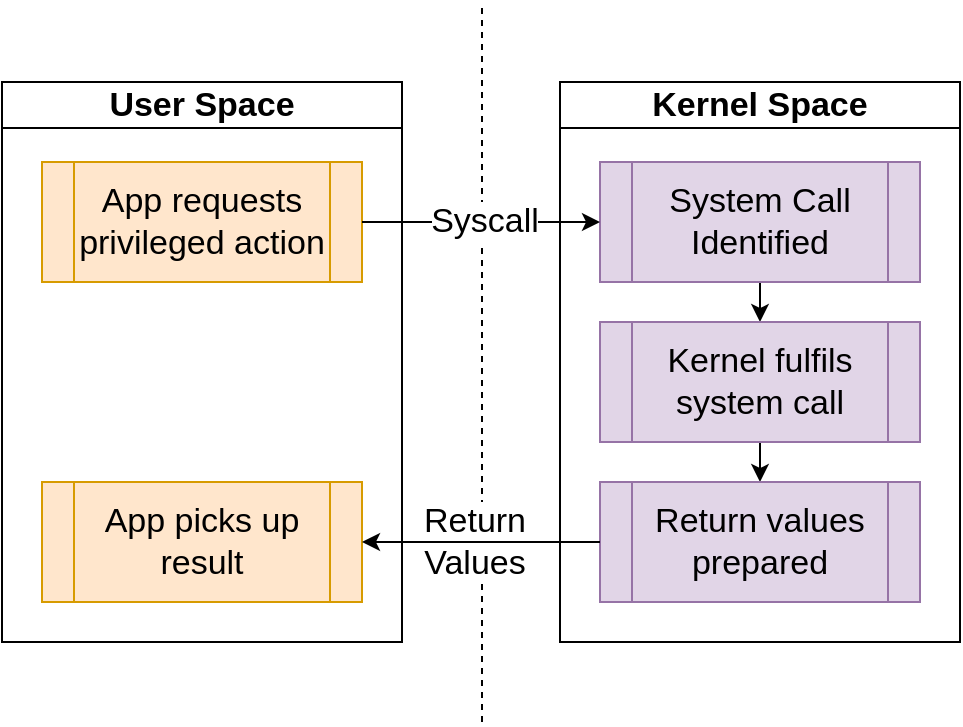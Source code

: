 <mxfile version="26.2.15">
  <diagram name="Page-1" id="X3EOScUnXfwoyKRGTEeu">
    <mxGraphModel dx="1234" dy="898" grid="1" gridSize="10" guides="1" tooltips="1" connect="1" arrows="1" fold="1" page="1" pageScale="1" pageWidth="1169" pageHeight="827" math="0" shadow="0">
      <root>
        <mxCell id="0" />
        <mxCell id="1" parent="0" />
        <mxCell id="pfvdHp6aUZQWzOE-w3Th-5" value="&lt;font&gt;User Space&lt;/font&gt;" style="swimlane;whiteSpace=wrap;html=1;fontSize=17;" parent="1" vertex="1">
          <mxGeometry x="240" y="80" width="200" height="280" as="geometry" />
        </mxCell>
        <mxCell id="pfvdHp6aUZQWzOE-w3Th-7" value="&lt;font&gt;App requests&lt;/font&gt;&lt;div&gt;&lt;font&gt;privileged action&lt;/font&gt;&lt;/div&gt;" style="shape=process;whiteSpace=wrap;html=1;backgroundOutline=1;fillColor=#ffe6cc;strokeColor=#d79b00;fontSize=17;" parent="pfvdHp6aUZQWzOE-w3Th-5" vertex="1">
          <mxGeometry x="20" y="40" width="160" height="60" as="geometry" />
        </mxCell>
        <mxCell id="pfvdHp6aUZQWzOE-w3Th-16" value="&lt;span&gt;App picks up result&lt;/span&gt;" style="shape=process;whiteSpace=wrap;html=1;backgroundOutline=1;fillColor=#ffe6cc;strokeColor=#d79b00;fontSize=17;" parent="pfvdHp6aUZQWzOE-w3Th-5" vertex="1">
          <mxGeometry x="20" y="200" width="160" height="60" as="geometry" />
        </mxCell>
        <mxCell id="pfvdHp6aUZQWzOE-w3Th-6" value="&lt;font&gt;Kernel Space&lt;/font&gt;" style="swimlane;whiteSpace=wrap;html=1;fontSize=17;" parent="1" vertex="1">
          <mxGeometry x="519" y="80" width="200" height="280" as="geometry" />
        </mxCell>
        <mxCell id="pfvdHp6aUZQWzOE-w3Th-20" style="edgeStyle=orthogonalEdgeStyle;rounded=0;orthogonalLoop=1;jettySize=auto;html=1;exitX=0.5;exitY=1;exitDx=0;exitDy=0;entryX=0.5;entryY=0;entryDx=0;entryDy=0;fontSize=17;" parent="pfvdHp6aUZQWzOE-w3Th-6" source="pfvdHp6aUZQWzOE-w3Th-8" target="pfvdHp6aUZQWzOE-w3Th-14" edge="1">
          <mxGeometry relative="1" as="geometry" />
        </mxCell>
        <mxCell id="pfvdHp6aUZQWzOE-w3Th-8" value="&lt;font face=&quot;Helvetica&quot;&gt;System Call&lt;/font&gt;&lt;div&gt;&lt;font face=&quot;Helvetica&quot;&gt;Identified&lt;/font&gt;&lt;/div&gt;" style="shape=process;whiteSpace=wrap;html=1;backgroundOutline=1;hachureGap=4;fontFamily=Architects Daughter;fontSource=https%3A%2F%2Ffonts.googleapis.com%2Fcss%3Ffamily%3DArchitects%2BDaughter;fillColor=#e1d5e7;strokeColor=#9673a6;fontSize=17;" parent="pfvdHp6aUZQWzOE-w3Th-6" vertex="1">
          <mxGeometry x="20" y="40" width="160" height="60" as="geometry" />
        </mxCell>
        <mxCell id="pfvdHp6aUZQWzOE-w3Th-21" style="edgeStyle=orthogonalEdgeStyle;rounded=0;orthogonalLoop=1;jettySize=auto;html=1;exitX=0.5;exitY=1;exitDx=0;exitDy=0;entryX=0.5;entryY=0;entryDx=0;entryDy=0;fontSize=17;" parent="pfvdHp6aUZQWzOE-w3Th-6" source="pfvdHp6aUZQWzOE-w3Th-14" target="pfvdHp6aUZQWzOE-w3Th-15" edge="1">
          <mxGeometry relative="1" as="geometry" />
        </mxCell>
        <mxCell id="pfvdHp6aUZQWzOE-w3Th-14" value="&lt;font face=&quot;Helvetica&quot;&gt;Kernel fulfils system call&lt;/font&gt;" style="shape=process;whiteSpace=wrap;html=1;backgroundOutline=1;hachureGap=4;fontFamily=Architects Daughter;fontSource=https%3A%2F%2Ffonts.googleapis.com%2Fcss%3Ffamily%3DArchitects%2BDaughter;fillColor=#e1d5e7;strokeColor=#9673a6;fontSize=17;" parent="pfvdHp6aUZQWzOE-w3Th-6" vertex="1">
          <mxGeometry x="20" y="120" width="160" height="60" as="geometry" />
        </mxCell>
        <mxCell id="pfvdHp6aUZQWzOE-w3Th-15" value="&lt;font face=&quot;Helvetica&quot;&gt;&lt;span&gt;Return values prepared&lt;/span&gt;&lt;/font&gt;" style="shape=process;whiteSpace=wrap;html=1;backgroundOutline=1;hachureGap=4;fontFamily=Architects Daughter;fontSource=https%3A%2F%2Ffonts.googleapis.com%2Fcss%3Ffamily%3DArchitects%2BDaughter;fillColor=#e1d5e7;strokeColor=#9673a6;fontSize=17;" parent="pfvdHp6aUZQWzOE-w3Th-6" vertex="1">
          <mxGeometry x="20" y="200" width="160" height="60" as="geometry" />
        </mxCell>
        <mxCell id="pfvdHp6aUZQWzOE-w3Th-9" value="" style="endArrow=none;dashed=1;html=1;rounded=0;" parent="1" edge="1">
          <mxGeometry width="50" height="50" relative="1" as="geometry">
            <mxPoint x="480" y="400" as="sourcePoint" />
            <mxPoint x="480" y="40" as="targetPoint" />
          </mxGeometry>
        </mxCell>
        <mxCell id="pfvdHp6aUZQWzOE-w3Th-22" value="&lt;font&gt;Return&lt;/font&gt;&lt;div&gt;&lt;font&gt;Values&lt;/font&gt;&lt;/div&gt;" style="edgeLabel;html=1;align=center;verticalAlign=middle;resizable=0;points=[];fontSize=17;" parent="pfvdHp6aUZQWzOE-w3Th-9" vertex="1" connectable="0">
          <mxGeometry x="-0.475" y="4" relative="1" as="geometry">
            <mxPoint y="4" as="offset" />
          </mxGeometry>
        </mxCell>
        <mxCell id="pfvdHp6aUZQWzOE-w3Th-17" style="edgeStyle=orthogonalEdgeStyle;rounded=0;orthogonalLoop=1;jettySize=auto;html=1;exitX=1;exitY=0.5;exitDx=0;exitDy=0;entryX=0;entryY=0.5;entryDx=0;entryDy=0;fontSize=17;" parent="1" source="pfvdHp6aUZQWzOE-w3Th-7" target="pfvdHp6aUZQWzOE-w3Th-8" edge="1">
          <mxGeometry relative="1" as="geometry" />
        </mxCell>
        <mxCell id="pfvdHp6aUZQWzOE-w3Th-18" value="&lt;font&gt;Syscall&lt;/font&gt;" style="edgeLabel;html=1;align=center;verticalAlign=middle;resizable=0;points=[];fontSize=17;" parent="pfvdHp6aUZQWzOE-w3Th-17" vertex="1" connectable="0">
          <mxGeometry x="0.025" y="1" relative="1" as="geometry">
            <mxPoint y="1" as="offset" />
          </mxGeometry>
        </mxCell>
        <mxCell id="pfvdHp6aUZQWzOE-w3Th-19" style="edgeStyle=orthogonalEdgeStyle;rounded=0;orthogonalLoop=1;jettySize=auto;html=1;exitX=0;exitY=0.5;exitDx=0;exitDy=0;entryX=1;entryY=0.5;entryDx=0;entryDy=0;fontSize=17;" parent="1" edge="1">
          <mxGeometry relative="1" as="geometry">
            <mxPoint x="539" y="310" as="sourcePoint" />
            <mxPoint x="420" y="310" as="targetPoint" />
          </mxGeometry>
        </mxCell>
      </root>
    </mxGraphModel>
  </diagram>
</mxfile>
